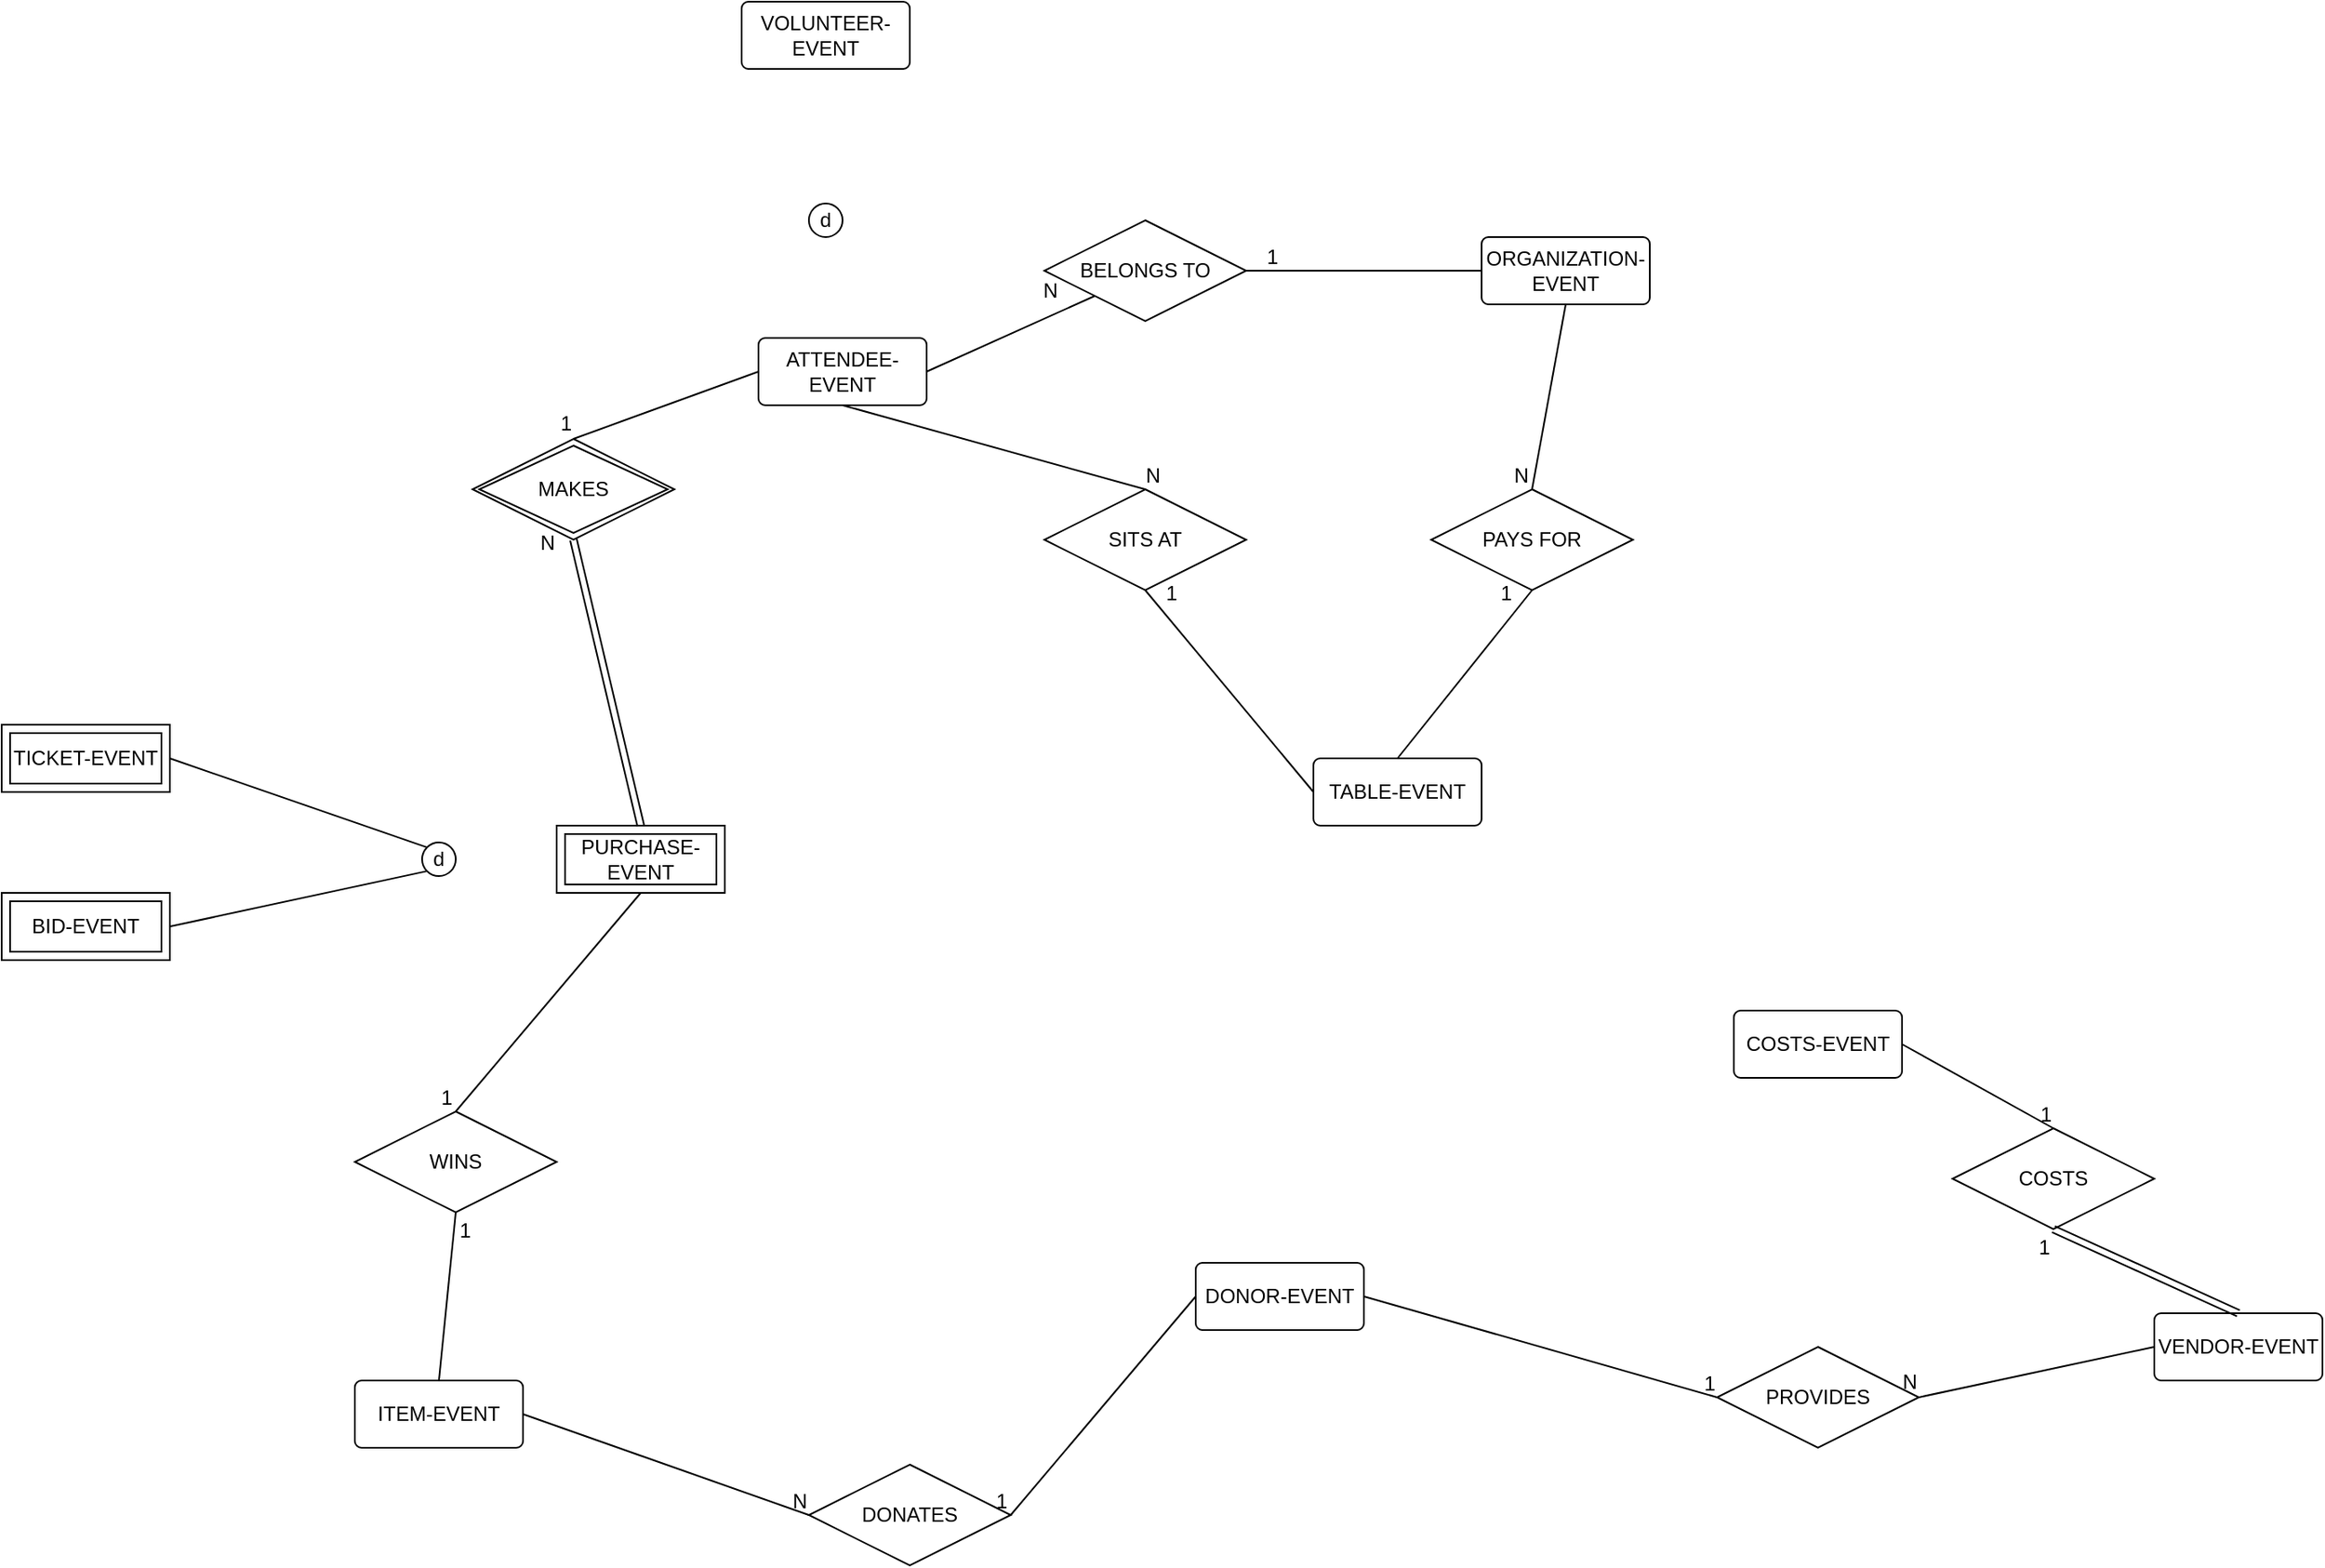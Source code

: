 <mxfile version="24.0.4" type="github">
  <diagram id="R2lEEEUBdFMjLlhIrx00" name="Page-1">
    <mxGraphModel dx="2140" dy="530" grid="1" gridSize="10" guides="1" tooltips="1" connect="1" arrows="1" fold="1" page="1" pageScale="1" pageWidth="850" pageHeight="1100" math="0" shadow="0" extFonts="Permanent Marker^https://fonts.googleapis.com/css?family=Permanent+Marker">
      <root>
        <mxCell id="0" />
        <mxCell id="1" parent="0" />
        <mxCell id="mXbjp-5B4UFYUWA8ZSkY-1" value="ATTENDEE-EVENT" style="rounded=1;arcSize=10;whiteSpace=wrap;html=1;align=center;" vertex="1" parent="1">
          <mxGeometry x="300" y="330" width="100" height="40" as="geometry" />
        </mxCell>
        <mxCell id="mXbjp-5B4UFYUWA8ZSkY-2" value="ITEM-EVENT" style="rounded=1;arcSize=10;whiteSpace=wrap;html=1;align=center;" vertex="1" parent="1">
          <mxGeometry x="60" y="950" width="100" height="40" as="geometry" />
        </mxCell>
        <mxCell id="mXbjp-5B4UFYUWA8ZSkY-3" value="TABLE-EVENT" style="rounded=1;arcSize=10;whiteSpace=wrap;html=1;align=center;" vertex="1" parent="1">
          <mxGeometry x="630" y="580" width="100" height="40" as="geometry" />
        </mxCell>
        <mxCell id="mXbjp-5B4UFYUWA8ZSkY-4" value="VOLUNTEER-EVENT" style="rounded=1;arcSize=10;whiteSpace=wrap;html=1;align=center;" vertex="1" parent="1">
          <mxGeometry x="290" y="130" width="100" height="40" as="geometry" />
        </mxCell>
        <mxCell id="mXbjp-5B4UFYUWA8ZSkY-5" value="DONOR-EVENT" style="rounded=1;arcSize=10;whiteSpace=wrap;html=1;align=center;" vertex="1" parent="1">
          <mxGeometry x="560" y="880" width="100" height="40" as="geometry" />
        </mxCell>
        <mxCell id="mXbjp-5B4UFYUWA8ZSkY-6" value="VENDOR-EVENT" style="rounded=1;arcSize=10;whiteSpace=wrap;html=1;align=center;" vertex="1" parent="1">
          <mxGeometry x="1130" y="910" width="100" height="40" as="geometry" />
        </mxCell>
        <mxCell id="mXbjp-5B4UFYUWA8ZSkY-7" value="ORGANIZATION-EVENT" style="rounded=1;arcSize=10;whiteSpace=wrap;html=1;align=center;" vertex="1" parent="1">
          <mxGeometry x="730" y="270" width="100" height="40" as="geometry" />
        </mxCell>
        <mxCell id="mXbjp-5B4UFYUWA8ZSkY-8" value="COSTS-EVENT" style="rounded=1;arcSize=10;whiteSpace=wrap;html=1;align=center;" vertex="1" parent="1">
          <mxGeometry x="880" y="730" width="100" height="40" as="geometry" />
        </mxCell>
        <mxCell id="mXbjp-5B4UFYUWA8ZSkY-10" value="PURCHASE-EVENT" style="shape=ext;margin=3;double=1;whiteSpace=wrap;html=1;align=center;" vertex="1" parent="1">
          <mxGeometry x="180" y="620" width="100" height="40" as="geometry" />
        </mxCell>
        <mxCell id="mXbjp-5B4UFYUWA8ZSkY-12" value="TICKET-EVENT" style="shape=ext;margin=3;double=1;whiteSpace=wrap;html=1;align=center;" vertex="1" parent="1">
          <mxGeometry x="-150" y="560" width="100" height="40" as="geometry" />
        </mxCell>
        <mxCell id="mXbjp-5B4UFYUWA8ZSkY-13" value="BID-EVENT" style="shape=ext;margin=3;double=1;whiteSpace=wrap;html=1;align=center;" vertex="1" parent="1">
          <mxGeometry x="-150" y="660" width="100" height="40" as="geometry" />
        </mxCell>
        <mxCell id="mXbjp-5B4UFYUWA8ZSkY-14" value="SITS AT" style="shape=rhombus;perimeter=rhombusPerimeter;whiteSpace=wrap;html=1;align=center;" vertex="1" parent="1">
          <mxGeometry x="470" y="420" width="120" height="60" as="geometry" />
        </mxCell>
        <mxCell id="mXbjp-5B4UFYUWA8ZSkY-15" value="BELONGS TO" style="shape=rhombus;perimeter=rhombusPerimeter;whiteSpace=wrap;html=1;align=center;" vertex="1" parent="1">
          <mxGeometry x="470" y="260" width="120" height="60" as="geometry" />
        </mxCell>
        <mxCell id="mXbjp-5B4UFYUWA8ZSkY-17" value="COSTS" style="shape=rhombus;perimeter=rhombusPerimeter;whiteSpace=wrap;html=1;align=center;" vertex="1" parent="1">
          <mxGeometry x="1010" y="800" width="120" height="60" as="geometry" />
        </mxCell>
        <mxCell id="mXbjp-5B4UFYUWA8ZSkY-18" value="DONATES" style="shape=rhombus;perimeter=rhombusPerimeter;whiteSpace=wrap;html=1;align=center;" vertex="1" parent="1">
          <mxGeometry x="330" y="1000" width="120" height="60" as="geometry" />
        </mxCell>
        <mxCell id="mXbjp-5B4UFYUWA8ZSkY-19" value="PROVIDES" style="shape=rhombus;perimeter=rhombusPerimeter;whiteSpace=wrap;html=1;align=center;" vertex="1" parent="1">
          <mxGeometry x="870" y="930" width="120" height="60" as="geometry" />
        </mxCell>
        <mxCell id="mXbjp-5B4UFYUWA8ZSkY-20" value="PAYS FOR" style="shape=rhombus;perimeter=rhombusPerimeter;whiteSpace=wrap;html=1;align=center;" vertex="1" parent="1">
          <mxGeometry x="700" y="420" width="120" height="60" as="geometry" />
        </mxCell>
        <mxCell id="mXbjp-5B4UFYUWA8ZSkY-21" value="MAKES" style="shape=rhombus;double=1;perimeter=rhombusPerimeter;whiteSpace=wrap;html=1;align=center;" vertex="1" parent="1">
          <mxGeometry x="130" y="390" width="120" height="60" as="geometry" />
        </mxCell>
        <mxCell id="mXbjp-5B4UFYUWA8ZSkY-22" value="WINS" style="shape=rhombus;perimeter=rhombusPerimeter;whiteSpace=wrap;html=1;align=center;" vertex="1" parent="1">
          <mxGeometry x="60" y="790" width="120" height="60" as="geometry" />
        </mxCell>
        <mxCell id="mXbjp-5B4UFYUWA8ZSkY-25" value="" style="endArrow=none;html=1;rounded=0;exitX=1;exitY=0.5;exitDx=0;exitDy=0;entryX=0;entryY=1;entryDx=0;entryDy=0;" edge="1" parent="1" source="mXbjp-5B4UFYUWA8ZSkY-1" target="mXbjp-5B4UFYUWA8ZSkY-15">
          <mxGeometry relative="1" as="geometry">
            <mxPoint x="560" y="470" as="sourcePoint" />
            <mxPoint x="720" y="470" as="targetPoint" />
          </mxGeometry>
        </mxCell>
        <mxCell id="mXbjp-5B4UFYUWA8ZSkY-26" value="N" style="resizable=0;html=1;whiteSpace=wrap;align=right;verticalAlign=bottom;" connectable="0" vertex="1" parent="mXbjp-5B4UFYUWA8ZSkY-25">
          <mxGeometry x="1" relative="1" as="geometry">
            <mxPoint x="-20" y="5" as="offset" />
          </mxGeometry>
        </mxCell>
        <mxCell id="mXbjp-5B4UFYUWA8ZSkY-27" value="" style="endArrow=none;html=1;rounded=0;entryX=1;entryY=0.5;entryDx=0;entryDy=0;exitX=0;exitY=0.5;exitDx=0;exitDy=0;" edge="1" parent="1" source="mXbjp-5B4UFYUWA8ZSkY-7" target="mXbjp-5B4UFYUWA8ZSkY-15">
          <mxGeometry relative="1" as="geometry">
            <mxPoint x="590" y="350" as="sourcePoint" />
            <mxPoint x="750" y="350" as="targetPoint" />
          </mxGeometry>
        </mxCell>
        <mxCell id="mXbjp-5B4UFYUWA8ZSkY-28" value="1" style="resizable=0;html=1;whiteSpace=wrap;align=right;verticalAlign=bottom;" connectable="0" vertex="1" parent="mXbjp-5B4UFYUWA8ZSkY-27">
          <mxGeometry x="1" relative="1" as="geometry">
            <mxPoint x="20" as="offset" />
          </mxGeometry>
        </mxCell>
        <mxCell id="mXbjp-5B4UFYUWA8ZSkY-29" value="" style="endArrow=none;html=1;rounded=0;entryX=0.5;entryY=0;entryDx=0;entryDy=0;exitX=0.5;exitY=1;exitDx=0;exitDy=0;" edge="1" parent="1" source="mXbjp-5B4UFYUWA8ZSkY-7" target="mXbjp-5B4UFYUWA8ZSkY-20">
          <mxGeometry relative="1" as="geometry">
            <mxPoint x="590" y="400" as="sourcePoint" />
            <mxPoint x="750" y="400" as="targetPoint" />
          </mxGeometry>
        </mxCell>
        <mxCell id="mXbjp-5B4UFYUWA8ZSkY-30" value="N" style="resizable=0;html=1;whiteSpace=wrap;align=right;verticalAlign=bottom;" connectable="0" vertex="1" parent="mXbjp-5B4UFYUWA8ZSkY-29">
          <mxGeometry x="1" relative="1" as="geometry" />
        </mxCell>
        <mxCell id="mXbjp-5B4UFYUWA8ZSkY-31" value="" style="endArrow=none;html=1;rounded=0;entryX=0.5;entryY=1;entryDx=0;entryDy=0;exitX=0.5;exitY=0;exitDx=0;exitDy=0;" edge="1" parent="1" source="mXbjp-5B4UFYUWA8ZSkY-3" target="mXbjp-5B4UFYUWA8ZSkY-20">
          <mxGeometry relative="1" as="geometry">
            <mxPoint x="590" y="590" as="sourcePoint" />
            <mxPoint x="750" y="590" as="targetPoint" />
          </mxGeometry>
        </mxCell>
        <mxCell id="mXbjp-5B4UFYUWA8ZSkY-32" value="1" style="resizable=0;html=1;whiteSpace=wrap;align=right;verticalAlign=bottom;" connectable="0" vertex="1" parent="mXbjp-5B4UFYUWA8ZSkY-31">
          <mxGeometry x="1" relative="1" as="geometry">
            <mxPoint x="-10" y="10" as="offset" />
          </mxGeometry>
        </mxCell>
        <mxCell id="mXbjp-5B4UFYUWA8ZSkY-33" value="" style="endArrow=none;html=1;rounded=0;entryX=0.5;entryY=1;entryDx=0;entryDy=0;exitX=0;exitY=0.5;exitDx=0;exitDy=0;" edge="1" parent="1" source="mXbjp-5B4UFYUWA8ZSkY-3" target="mXbjp-5B4UFYUWA8ZSkY-14">
          <mxGeometry relative="1" as="geometry">
            <mxPoint x="590" y="530" as="sourcePoint" />
            <mxPoint x="750" y="530" as="targetPoint" />
          </mxGeometry>
        </mxCell>
        <mxCell id="mXbjp-5B4UFYUWA8ZSkY-34" value="1" style="resizable=0;html=1;whiteSpace=wrap;align=right;verticalAlign=bottom;" connectable="0" vertex="1" parent="mXbjp-5B4UFYUWA8ZSkY-33">
          <mxGeometry x="1" relative="1" as="geometry">
            <mxPoint x="20" y="10" as="offset" />
          </mxGeometry>
        </mxCell>
        <mxCell id="mXbjp-5B4UFYUWA8ZSkY-35" value="" style="endArrow=none;html=1;rounded=0;entryX=0.5;entryY=0;entryDx=0;entryDy=0;exitX=0.5;exitY=1;exitDx=0;exitDy=0;" edge="1" parent="1" source="mXbjp-5B4UFYUWA8ZSkY-1" target="mXbjp-5B4UFYUWA8ZSkY-14">
          <mxGeometry relative="1" as="geometry">
            <mxPoint x="390" y="400" as="sourcePoint" />
            <mxPoint x="480" y="380" as="targetPoint" />
          </mxGeometry>
        </mxCell>
        <mxCell id="mXbjp-5B4UFYUWA8ZSkY-36" value="N" style="resizable=0;html=1;whiteSpace=wrap;align=right;verticalAlign=bottom;" connectable="0" vertex="1" parent="mXbjp-5B4UFYUWA8ZSkY-35">
          <mxGeometry x="1" relative="1" as="geometry">
            <mxPoint x="10" as="offset" />
          </mxGeometry>
        </mxCell>
        <mxCell id="mXbjp-5B4UFYUWA8ZSkY-38" value="" style="endArrow=none;html=1;rounded=0;entryX=1;entryY=0.5;entryDx=0;entryDy=0;exitX=0;exitY=0.5;exitDx=0;exitDy=0;" edge="1" parent="1" source="mXbjp-5B4UFYUWA8ZSkY-5" target="mXbjp-5B4UFYUWA8ZSkY-18">
          <mxGeometry relative="1" as="geometry">
            <mxPoint x="510" y="930" as="sourcePoint" />
            <mxPoint x="670" y="930" as="targetPoint" />
          </mxGeometry>
        </mxCell>
        <mxCell id="mXbjp-5B4UFYUWA8ZSkY-39" value="1" style="resizable=0;html=1;whiteSpace=wrap;align=right;verticalAlign=bottom;" connectable="0" vertex="1" parent="mXbjp-5B4UFYUWA8ZSkY-38">
          <mxGeometry x="1" relative="1" as="geometry" />
        </mxCell>
        <mxCell id="mXbjp-5B4UFYUWA8ZSkY-40" value="" style="endArrow=none;html=1;rounded=0;entryX=0;entryY=0.5;entryDx=0;entryDy=0;exitX=1;exitY=0.5;exitDx=0;exitDy=0;" edge="1" parent="1" source="mXbjp-5B4UFYUWA8ZSkY-2" target="mXbjp-5B4UFYUWA8ZSkY-18">
          <mxGeometry relative="1" as="geometry">
            <mxPoint x="510" y="930" as="sourcePoint" />
            <mxPoint x="670" y="930" as="targetPoint" />
          </mxGeometry>
        </mxCell>
        <mxCell id="mXbjp-5B4UFYUWA8ZSkY-41" value="N" style="resizable=0;html=1;whiteSpace=wrap;align=right;verticalAlign=bottom;" connectable="0" vertex="1" parent="mXbjp-5B4UFYUWA8ZSkY-40">
          <mxGeometry x="1" relative="1" as="geometry" />
        </mxCell>
        <mxCell id="mXbjp-5B4UFYUWA8ZSkY-42" value="" style="endArrow=none;html=1;rounded=0;entryX=0;entryY=0.5;entryDx=0;entryDy=0;exitX=1;exitY=0.5;exitDx=0;exitDy=0;" edge="1" parent="1" source="mXbjp-5B4UFYUWA8ZSkY-5" target="mXbjp-5B4UFYUWA8ZSkY-19">
          <mxGeometry relative="1" as="geometry">
            <mxPoint x="920" y="920" as="sourcePoint" />
            <mxPoint x="1080" y="920" as="targetPoint" />
          </mxGeometry>
        </mxCell>
        <mxCell id="mXbjp-5B4UFYUWA8ZSkY-43" value="1" style="resizable=0;html=1;whiteSpace=wrap;align=right;verticalAlign=bottom;" connectable="0" vertex="1" parent="mXbjp-5B4UFYUWA8ZSkY-42">
          <mxGeometry x="1" relative="1" as="geometry" />
        </mxCell>
        <mxCell id="mXbjp-5B4UFYUWA8ZSkY-44" value="" style="endArrow=none;html=1;rounded=0;entryX=1;entryY=0.5;entryDx=0;entryDy=0;exitX=0;exitY=0.5;exitDx=0;exitDy=0;" edge="1" parent="1" source="mXbjp-5B4UFYUWA8ZSkY-6" target="mXbjp-5B4UFYUWA8ZSkY-19">
          <mxGeometry relative="1" as="geometry">
            <mxPoint x="920" y="920" as="sourcePoint" />
            <mxPoint x="1080" y="920" as="targetPoint" />
          </mxGeometry>
        </mxCell>
        <mxCell id="mXbjp-5B4UFYUWA8ZSkY-45" value="N" style="resizable=0;html=1;whiteSpace=wrap;align=right;verticalAlign=bottom;" connectable="0" vertex="1" parent="mXbjp-5B4UFYUWA8ZSkY-44">
          <mxGeometry x="1" relative="1" as="geometry" />
        </mxCell>
        <mxCell id="mXbjp-5B4UFYUWA8ZSkY-46" value="" style="shape=link;html=1;rounded=0;entryX=0.5;entryY=1;entryDx=0;entryDy=0;exitX=0.5;exitY=0;exitDx=0;exitDy=0;" edge="1" parent="1" source="mXbjp-5B4UFYUWA8ZSkY-6" target="mXbjp-5B4UFYUWA8ZSkY-17">
          <mxGeometry relative="1" as="geometry">
            <mxPoint x="920" y="850" as="sourcePoint" />
            <mxPoint x="1080" y="850" as="targetPoint" />
          </mxGeometry>
        </mxCell>
        <mxCell id="mXbjp-5B4UFYUWA8ZSkY-47" value="1" style="resizable=0;html=1;whiteSpace=wrap;align=right;verticalAlign=bottom;" connectable="0" vertex="1" parent="mXbjp-5B4UFYUWA8ZSkY-46">
          <mxGeometry x="1" relative="1" as="geometry">
            <mxPoint y="20" as="offset" />
          </mxGeometry>
        </mxCell>
        <mxCell id="mXbjp-5B4UFYUWA8ZSkY-50" value="" style="endArrow=none;html=1;rounded=0;entryX=0.5;entryY=0;entryDx=0;entryDy=0;exitX=1;exitY=0.5;exitDx=0;exitDy=0;" edge="1" parent="1" source="mXbjp-5B4UFYUWA8ZSkY-8" target="mXbjp-5B4UFYUWA8ZSkY-17">
          <mxGeometry relative="1" as="geometry">
            <mxPoint x="920" y="850" as="sourcePoint" />
            <mxPoint x="1080" y="850" as="targetPoint" />
          </mxGeometry>
        </mxCell>
        <mxCell id="mXbjp-5B4UFYUWA8ZSkY-51" value="1" style="resizable=0;html=1;whiteSpace=wrap;align=right;verticalAlign=bottom;" connectable="0" vertex="1" parent="mXbjp-5B4UFYUWA8ZSkY-50">
          <mxGeometry x="1" relative="1" as="geometry" />
        </mxCell>
        <mxCell id="mXbjp-5B4UFYUWA8ZSkY-56" value="" style="endArrow=none;html=1;rounded=0;exitX=0.5;exitY=0;exitDx=0;exitDy=0;entryX=0.5;entryY=1;entryDx=0;entryDy=0;" edge="1" parent="1" source="mXbjp-5B4UFYUWA8ZSkY-2" target="mXbjp-5B4UFYUWA8ZSkY-22">
          <mxGeometry relative="1" as="geometry">
            <mxPoint x="120" y="870" as="sourcePoint" />
            <mxPoint x="280" y="870" as="targetPoint" />
          </mxGeometry>
        </mxCell>
        <mxCell id="mXbjp-5B4UFYUWA8ZSkY-57" value="1" style="resizable=0;html=1;whiteSpace=wrap;align=right;verticalAlign=bottom;" connectable="0" vertex="1" parent="mXbjp-5B4UFYUWA8ZSkY-56">
          <mxGeometry x="1" relative="1" as="geometry">
            <mxPoint x="10" y="20" as="offset" />
          </mxGeometry>
        </mxCell>
        <mxCell id="mXbjp-5B4UFYUWA8ZSkY-58" value="d" style="ellipse;whiteSpace=wrap;html=1;aspect=fixed;" vertex="1" parent="1">
          <mxGeometry x="100" y="630" width="20" height="20" as="geometry" />
        </mxCell>
        <mxCell id="mXbjp-5B4UFYUWA8ZSkY-60" value="" style="endArrow=none;html=1;rounded=0;entryX=0;entryY=0;entryDx=0;entryDy=0;exitX=1;exitY=0.5;exitDx=0;exitDy=0;" edge="1" parent="1" source="mXbjp-5B4UFYUWA8ZSkY-12" target="mXbjp-5B4UFYUWA8ZSkY-58">
          <mxGeometry width="50" height="50" relative="1" as="geometry">
            <mxPoint x="90" y="720" as="sourcePoint" />
            <mxPoint x="140" y="670" as="targetPoint" />
          </mxGeometry>
        </mxCell>
        <mxCell id="mXbjp-5B4UFYUWA8ZSkY-61" value="" style="endArrow=none;html=1;rounded=0;entryX=0;entryY=1;entryDx=0;entryDy=0;exitX=1;exitY=0.5;exitDx=0;exitDy=0;" edge="1" parent="1" source="mXbjp-5B4UFYUWA8ZSkY-13" target="mXbjp-5B4UFYUWA8ZSkY-58">
          <mxGeometry width="50" height="50" relative="1" as="geometry">
            <mxPoint x="90" y="720" as="sourcePoint" />
            <mxPoint x="140" y="670" as="targetPoint" />
          </mxGeometry>
        </mxCell>
        <mxCell id="mXbjp-5B4UFYUWA8ZSkY-64" value="" style="endArrow=none;html=1;rounded=0;entryX=0.5;entryY=0;entryDx=0;entryDy=0;exitX=0.5;exitY=1;exitDx=0;exitDy=0;" edge="1" parent="1" source="mXbjp-5B4UFYUWA8ZSkY-10" target="mXbjp-5B4UFYUWA8ZSkY-22">
          <mxGeometry relative="1" as="geometry">
            <mxPoint x="80" y="720" as="sourcePoint" />
            <mxPoint x="240" y="720" as="targetPoint" />
          </mxGeometry>
        </mxCell>
        <mxCell id="mXbjp-5B4UFYUWA8ZSkY-65" value="1" style="resizable=0;html=1;whiteSpace=wrap;align=right;verticalAlign=bottom;" connectable="0" vertex="1" parent="mXbjp-5B4UFYUWA8ZSkY-64">
          <mxGeometry x="1" relative="1" as="geometry" />
        </mxCell>
        <mxCell id="mXbjp-5B4UFYUWA8ZSkY-70" value="" style="shape=link;html=1;rounded=0;entryX=0.5;entryY=1;entryDx=0;entryDy=0;exitX=0.5;exitY=0;exitDx=0;exitDy=0;" edge="1" parent="1" source="mXbjp-5B4UFYUWA8ZSkY-10" target="mXbjp-5B4UFYUWA8ZSkY-21">
          <mxGeometry relative="1" as="geometry">
            <mxPoint x="280" y="540" as="sourcePoint" />
            <mxPoint x="440" y="540" as="targetPoint" />
          </mxGeometry>
        </mxCell>
        <mxCell id="mXbjp-5B4UFYUWA8ZSkY-71" value="N" style="resizable=0;html=1;whiteSpace=wrap;align=right;verticalAlign=bottom;" connectable="0" vertex="1" parent="mXbjp-5B4UFYUWA8ZSkY-70">
          <mxGeometry x="1" relative="1" as="geometry">
            <mxPoint x="-10" y="10" as="offset" />
          </mxGeometry>
        </mxCell>
        <mxCell id="mXbjp-5B4UFYUWA8ZSkY-72" value="" style="endArrow=none;html=1;rounded=0;entryX=0.5;entryY=0;entryDx=0;entryDy=0;exitX=0;exitY=0.5;exitDx=0;exitDy=0;" edge="1" parent="1" source="mXbjp-5B4UFYUWA8ZSkY-1" target="mXbjp-5B4UFYUWA8ZSkY-21">
          <mxGeometry relative="1" as="geometry">
            <mxPoint x="280" y="540" as="sourcePoint" />
            <mxPoint x="440" y="540" as="targetPoint" />
          </mxGeometry>
        </mxCell>
        <mxCell id="mXbjp-5B4UFYUWA8ZSkY-73" value="1" style="resizable=0;html=1;whiteSpace=wrap;align=right;verticalAlign=bottom;" connectable="0" vertex="1" parent="mXbjp-5B4UFYUWA8ZSkY-72">
          <mxGeometry x="1" relative="1" as="geometry" />
        </mxCell>
        <mxCell id="mXbjp-5B4UFYUWA8ZSkY-74" value="d" style="ellipse;whiteSpace=wrap;html=1;aspect=fixed;" vertex="1" parent="1">
          <mxGeometry x="330" y="250" width="20" height="20" as="geometry" />
        </mxCell>
      </root>
    </mxGraphModel>
  </diagram>
</mxfile>
